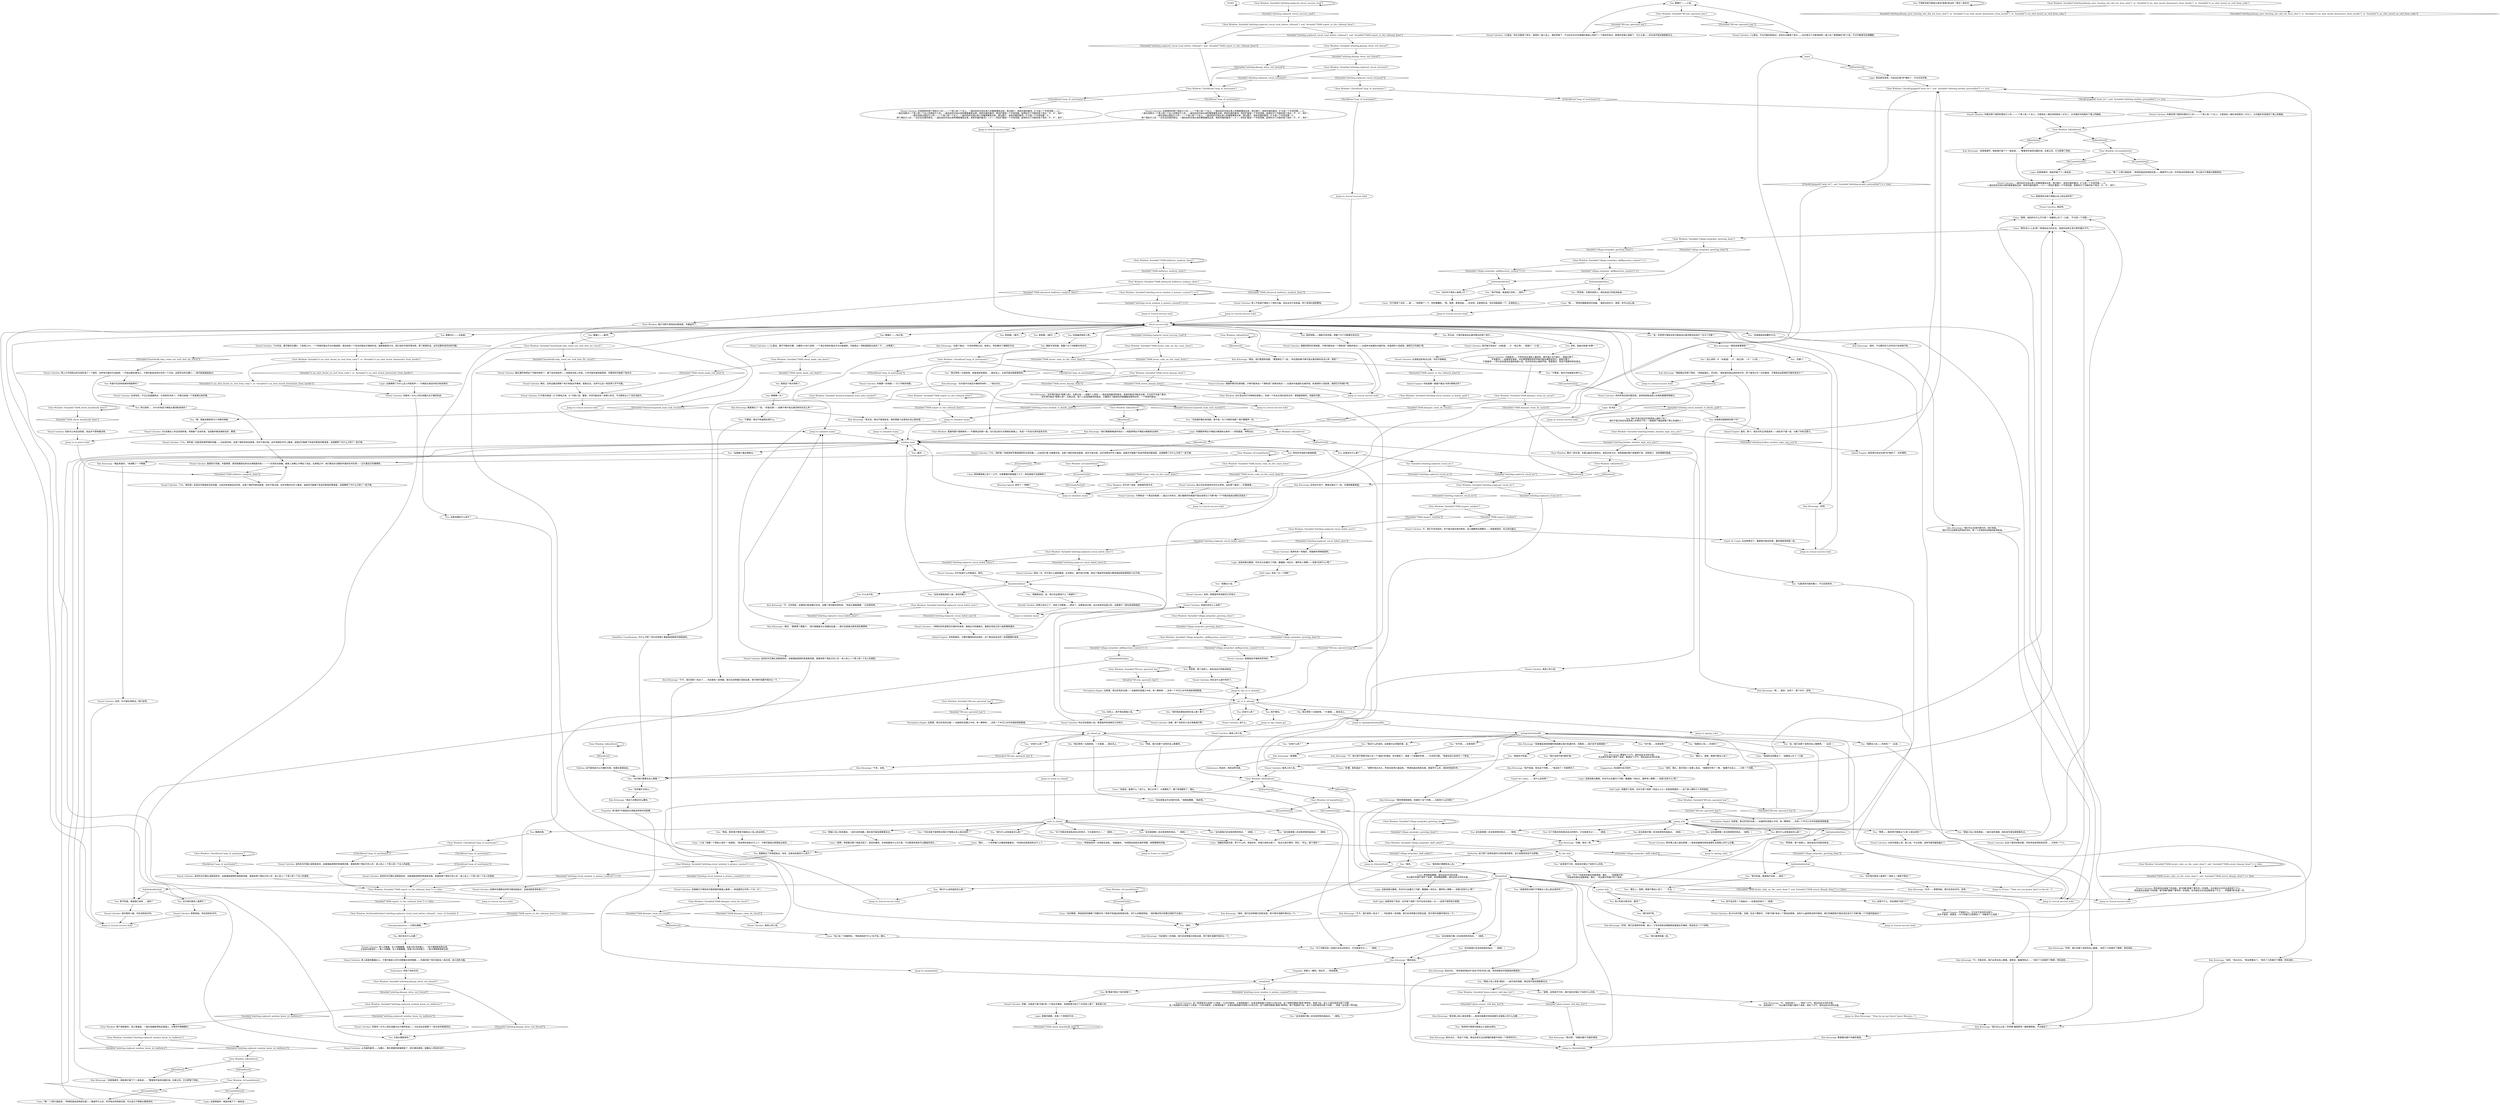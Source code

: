 # WHIRLING F3 / CLEAR WINDOW VISCAL DIFFICULT
# This window has been recently replaced. High perception to notice. This dialogue gets a viscal and becomes trivial once someone admits Assassination
# ==================================================
digraph G {
	  0 [label="START"];
	  1 [label="input"];
	  2 [label="Clear Window: IsCunoInParty()"];
	  3 [label="IsCunoInParty()", shape=diamond];
	  4 [label="!(IsCunoInParty())", shape=diamond];
	  5 [label="Cuno: “卧槽，我知道这个……”他赞许地点点头，声音也变得兴奋起来。“坤诺知道这狗屁玩意。弹道学什么的，他妈的狗屁科学。”"];
	  6 [label="Kim Kitsuragi: “的确。我也一样。”"];
	  7 [label="Visual Calculus: 海湾吹来一阵强风，把窗格吹得咯咯直响。"];
	  8 [label="Visual Calculus: 一种隐约的失望感充斥着你的身体。玻璃正闪烁着微光，像是在用自己的小秘密嘲笑着你。"];
	  9 [label="Kim Kitsuragi: “不。正好相反，如果我们能读懂它的话，这整个房间都会很有用。”他低头看着楼梯。“以后再说吧。”"];
	  10 [label="Clear Window: 窗户沉默不语地站在框架里。外面起风了。"];
	  11 [label="Visual Calculus: 72%。用的是一支能发射军事级弹药的古老武器——比如说贝莱-马格雷步枪。这是个很好的射击距离，但并不是太短。凶手背靠在栏杆上瞄准，或者还可能跪下来追求更高的精准度。这就解释了为什么只用了一发子弹。"];
	  12 [label="Kim Kitsuragi: 警督靠近了一些。“你是在想——如果子弹不是从屋顶来的会怎么样？”"];
	  13 [label="Visual Calculus: B’代表木板道；B''代表地之角，B'''代表小岛，警探。中间可能会有一些更小的点，不过那些太小了没办法放大。"];
	  14 [label="Jump to: [viscal success hub]"];
	  15 [label="You: “都*还好*吧。”"];
	  16 [label="Visual Calculus: 目前为止你还没找到。但这并不意味着没有。"];
	  17 [label="You: 我*算是*把这个地方排除了。"];
	  18 [label="You: “也许我们需要去岛上看看？”"];
	  19 [label="Jump to: [goingtotheislandffs]"];
	  20 [label="Visual Calculus: 是做狙击手掩体的好材料。"];
	  21 [label="bobthebuilderhub"];
	  22 [label="You: “我觉得子弹很可能是从小岛射出来的。”"];
	  23 [label="Visual Calculus: 她之后还有很多时间可以思考。站在那个屋顶——盯着玻璃……"];
	  24 [label="Clear Window: 像冰一样光滑。外面沾着泥点和雨点。甚至还有污点。但是里面的窗户表面很干净。没有缺口，没有细微的裂痕。"];
	  25 [label="Logic: 我这是在挖苦。已经证实是*你*做的了。不过也无所谓。"];
	  26 [label="Jump to: [window main]"];
	  27 [label="Kim Kitsuragi: “这是个缺点，”片刻的停顿之后，他承认，然后看向了楼梯的方向。"];
	  28 [label="You: 看看B'''——小岛。"];
	  29 [label="Visual Calculus: 这一枪简直可以说是个小奇迹：5%的可能性。从海湾到窗户，在圣吉莱纳路10号和33A号之间，这个视野范围是*极其*狭窄的。角度刁钻，进入小岛的途径也是个问题……\n这一枪简直可以说是个小奇迹：5%的可能性。从海湾到窗户，在圣吉莱纳路8B号和33A号之间，这个视野范围是*极其*狭窄的。那个角度很刁钻，进入小岛的途径也是个问题……但是！这也是一种可能。"];
	  30 [label="Visual Calculus: 子弹来自一个更远的距离——超过A'的地方。我们推断的时候是不是应该把马丁内斯*每一个*可能的起始点都包含进去？"];
	  31 [label="Kim Kitsuragi: “但是看起来她掌握的技能要比我们知道的多。问题是——我们该不该相信她？”"];
	  32 [label="You: “事实上，是啊。那就不要去小岛了。”（不去。）"];
	  33 [label="Kim Kitsuragi: “是的，不过要花好几天时间才会给我们呢。”"];
	  34 [label="Kim Kitsuragi: “我觉得很难相信。但是到了这个时候……又能有什么区别呢？”"];
	  35 [label="You: “我记得有一台高射炮。或者高射炮遗迹……就在岛上。从投币望远镜里看到的。”"];
	  36 [label="You: “是的。”"];
	  37 [label="bobthebuilderfixes"];
	  38 [label="You: 她是想告诉我子弹是从岛上射出来的吗？"];
	  39 [label="Jump to: [viscal success hub]"];
	  40 [label="Visual Calculus: 你看见两个相同的霓虹灯人形——一个男人和一个女人。只是现在一根红线将房间一分为二，从外面的天线指向了墙上的碗柜。"];
	  41 [label="Horrific Necktie: 别再让他分心了，他有工作要做——再说了，如果我没记错，自从他来到这里之后，这面窗户一直在给他惹麻烦。"];
	  42 [label="Kim Kitsuragi: “老实说，我也不是很肯定。我的想象力总是有办法让我失望。”"];
	  43 [label="You: “是的。”"];
	  44 [label="Jump to: [viscal success hub]"];
	  45 [label="You: 再精确一点？"];
	  46 [label="Visual Calculus: 确实。没有证据证明那个地方有狙击手掩体。距离太远，水蒸气让这一枪变得几乎不可能。"];
	  47 [label="Clear Window: Variable[\"whirling.viscal_window_b_primes_counted\"] >=3"];
	  48 [label="Variable[\"whirling.viscal_window_b_primes_counted\"] >=3", shape=diamond];
	  49 [label="!(Variable[\"whirling.viscal_window_b_primes_counted\"] >=3)", shape=diamond];
	  50 [label="You: “你好像不太热心。”"];
	  51 [label="Kim Kitsuragi: 警督叹了口气，望向远处冰冷的水面……\n风从敞开的窗户里吹了进来。警督叹了口气，望向远处冰冷的水面……"];
	  52 [label="You: “这就是她说抱歉的方式。”"];
	  53 [label="You: 我推断出了所有起始点。现在，这条线会指向什么地方？"];
	  54 [label="Jump to: [cuno_to_island]"];
	  55 [label="You: “事实上，是啊。那就不要去小岛了。”"];
	  56 [label="Cuno: “怕小岛？”他嗤笑到。“坤诺他妈的*什么*也不怕，猪头。”"];
	  57 [label="Clear Window: IsCunoInParty()"];
	  58 [label="IsCunoInParty()", shape=diamond];
	  59 [label="!(IsCunoInParty())", shape=diamond];
	  60 [label="Visual Calculus: 海湾上的小岛。"];
	  61 [label="Clear Window: CheckItem(\"map_of_martinaise\")"];
	  62 [label="CheckItem(\"map_of_martinaise\")", shape=diamond];
	  63 [label="!(CheckItem(\"map_of_martinaise\"))", shape=diamond];
	  64 [label="Visual Calculus: 金色的光芒融化进那蓝色的、如玻璃般透明的思维黑洞里。里面有两个霓虹灯的人形：单人床上一个男人和一个女人的身影。"];
	  65 [label="You: 这是干什么，现在感到*内疚*了？"];
	  66 [label="You: 子弹有没有可能是从房间*里面*射出的？更近一些的点……"];
	  67 [label="Visual Calculus: 点X会跟女人的证言相矛盾，导致整个主张失效。这些数字都会被抹去的，警探。"];
	  68 [label="Clear Window: IsKimHere()"];
	  69 [label="IsKimHere()", shape=diamond];
	  70 [label="!(IsKimHere())", shape=diamond];
	  71 [label="You: “我只是想彻底一些。”"];
	  72 [label="Kim Kitsuragi: “这件事可能会*很费心思*。在那之前——就我个人而言——我会选择屋顶的版本。简单的假设可能会出错，不过好歹也是个基点。”\n“这件事可能会*很费心思*。在那之前，我个人会选择屋顶的版本。它跟穿过飞旋旅社的隐藏路线是吻合的。一个简单的假设。”"];
	  73 [label="Clear Window: 窗户是崭新的，至少里面是。一条红线被胶带贴在玻璃上，在寒风中微微颤抖。"];
	  74 [label="Visual Calculus: 将房间一分为二的红线展示出子弹的轨迹。"];
	  75 [label="Clear Window: Variable[\"TASK.check_boardwalk_done\"]"];
	  76 [label="Variable[\"TASK.check_boardwalk_done\"]", shape=diamond];
	  77 [label="!(Variable[\"TASK.check_boardwalk_done\"])", shape=diamond];
	  78 [label="Jump to: [viscal success hub]"];
	  79 [label="Kim Kitsuragi: “那天晚上她人就在那里——她肯定能确切地知道弹孔在玻璃上的什么位置……”"];
	  80 [label="Kim Kitsuragi: 警督看向窗户外面的海湾。"];
	  81 [label="Clear Window: Variable[\"village.netpicker_greeting_done\"]"];
	  82 [label="Variable[\"village.netpicker_greeting_done\"]", shape=diamond];
	  83 [label="!(Variable[\"village.netpicker_greeting_done\"])", shape=diamond];
	  84 [label="Kim Kitsuragi: “啊……是的，当然了。那个村子。走吧。”"];
	  85 [label="Clear Window: IsCunoInParty()"];
	  86 [label="IsCunoInParty()", shape=diamond];
	  87 [label="!(IsCunoInParty())", shape=diamond];
	  88 [label="Kim Kitsuragi: “不不。我们抓到一些点了……书店里有一张地图。我们应该带着它回到这里，把子弹半径跟环境对比一下。”"];
	  89 [label="Clear Window: Variable[\"XP.coin_operated_bay\"]"];
	  90 [label="Variable[\"XP.coin_operated_bay\"]", shape=diamond];
	  91 [label="!(Variable[\"XP.coin_operated_bay\"])", shape=diamond];
	  92 [label="Cuno: “你是说，能做什么？没什么。港口关闭了，大家都死了。整个现场都死了，猪头。”"];
	  93 [label="Cuno: “是啊，他妈的为什么不行呢？”他朝地上吐了一口痰。“不过有一个问题——”"];
	  94 [label="Jump to: [going_solo]"];
	  95 [label="You: “我要去小岛。”"];
	  96 [label="Clear Window: Variable[\"XP.coin_operated_bay\"]"];
	  97 [label="Variable[\"XP.coin_operated_bay\"]", shape=diamond];
	  98 [label="!(Variable[\"XP.coin_operated_bay\"])", shape=diamond];
	  99 [label="Clear Window: IsKimHere()"];
	  100 [label="IsKimHere()", shape=diamond];
	  101 [label="!(IsKimHere())", shape=diamond];
	  102 [label="Visual Calculus: 海湾上的小岛。"];
	  103 [label="Volition: 这不是他会引以为傲的东西，但事实就是如此。"];
	  104 [label="kimisherefailure"];
	  105 [label="Clear Window: IsKimHere()"];
	  106 [label="IsKimHere()", shape=diamond];
	  107 [label="!(IsKimHere())", shape=diamond];
	  108 [label="Clear Window: Variable[\"whirling.replaced_viscal_success_read\"]"];
	  109 [label="Variable[\"whirling.replaced_viscal_success_read\"]", shape=diamond];
	  110 [label="!(Variable[\"whirling.replaced_viscal_success_read\"])", shape=diamond];
	  111 [label="You: 推断半径范围，把整个马丁内斯都包含在内。"];
	  112 [label="Visual Calculus: 男人不知道子弹射入了他的大脑。他永远也不会知道。死亡来得比感悟要快。"];
	  113 [label="Visual Calculus: 72%。用的是一支能发射被甲弹的武器——比如说步枪。这是个很好的射击距离，但并不是太短。凶手背靠在栏杆上瞄准，或者还可能跪下来追求更高的精准度。这就解释了为什么只用了一发子弹。"];
	  114 [label="Clear Window: Variable[\"TASK.ballistics_analysis_done\"]"];
	  115 [label="Variable[\"TASK.ballistics_analysis_done\"]", shape=diamond];
	  116 [label="!(Variable[\"TASK.ballistics_analysis_done\"])", shape=diamond];
	  117 [label="a prime hub"];
	  118 [label="You: “这也是我们唯一还没有排除的起始点。”（继续。）"];
	  119 [label="Clear Window: Variable[\"TASK.locate_ruby_on_the_coast_done\"]  and  Variable[\"TASK.arrest_klaasje_done\"] == false"];
	  120 [label="Variable[\"TASK.locate_ruby_on_the_coast_done\"]  and  Variable[\"TASK.arrest_klaasje_done\"] == false", shape=diamond];
	  121 [label="!(Variable[\"TASK.locate_ruby_on_the_coast_done\"]  and  Variable[\"TASK.arrest_klaasje_done\"] == false)", shape=diamond];
	  122 [label="You: “马丁内斯还有一些我们没去过的地方，它也是其中之一。”（继续。）"];
	  123 [label="Jump to: [go_island_go]"];
	  124 [label="Visual Calculus: 现在没什么能吓到你了。"];
	  125 [label="Visual Calculus: 当然。村子就在海岸边。我们走吧。"];
	  126 [label="Clear Window: Variable[\"TASK.report_to_the_tribunal_done\"]"];
	  127 [label="Variable[\"TASK.report_to_the_tribunal_done\"]", shape=diamond];
	  128 [label="!(Variable[\"TASK.report_to_the_tribunal_done\"])", shape=diamond];
	  129 [label="Esprit de Corps: 在这种情况下，警督很可能会同意，最好搜查地彻底一些。"];
	  130 [label="You: 看看四周。"];
	  131 [label="You: “坤诺。我觉得子弹有可能是从小岛上射出来的。”"];
	  132 [label="Inland Empire: 你知道哪一扇窗户最近*没有*替换过吗？"];
	  133 [label="You: 我们不是已经证实是其他人做的了吗？\n我们不是已经证实是其他人的责任了吗——就是那个强迫我喝了那么多酒的人？"];
	  134 [label="Clear Window: Variable[\"whirling.replaced_viscal_failed_once\"]"];
	  135 [label="Variable[\"whirling.replaced_viscal_failed_once\"]", shape=diamond];
	  136 [label="!(Variable[\"whirling.replaced_viscal_failed_once\"])", shape=diamond];
	  137 [label="You: “这些全都是胡说八道。该死的窗户。”"];
	  138 [label="Kim Kitsuragi: “我能看出你想了很多，”他扬起眉头，评论到。“那些是你挑出来的地方吗，除了屋顶之外？在你看来，子弹来自远距离的可能性有多少？”"];
	  139 [label="Clear Window: Variable[\"plaza.viewer_told_kim_fort\"]"];
	  140 [label="Variable[\"plaza.viewer_told_kim_fort\"]", shape=diamond];
	  141 [label="!(Variable[\"plaza.viewer_told_kim_fort\"])", shape=diamond];
	  142 [label="Kim Kitsuragi: “这是弹道学。她给我们留下了一条轨迹……”警督用手指测试着红线。拉紧之后，它立即弹了回来。"];
	  143 [label="Kim Kitsuragi: “我不知道。现在这个时候……”他话说了一半就停住了。"];
	  144 [label="Kim Kitsuragi: “不。我只是不想再次陷入另一个*尴尬*的境地。你也看到了，我是一个骄傲的生物……”片刻的沉默。“我害怕自己会成为一个笑话。”"];
	  145 [label="Clear Window: Variable[\"whirling.viscal_window_ie_blackc_guilt\"]"];
	  146 [label="Variable[\"whirling.viscal_window_ie_blackc_guilt\"]", shape=diamond];
	  147 [label="!(Variable[\"whirling.viscal_window_ie_blackc_guilt\"])", shape=diamond];
	  148 [label="You: “卡拉洁是不是想告诉我们子弹是从岛上射出来的？”"];
	  149 [label="You: 她为什么会知道该怎么做？"];
	  150 [label="You: 这也是我唯一还没有排除的地点。（继续。）"];
	  151 [label="Jump to: [viscal success hub]"];
	  152 [label="You: 所以说，子弹可能来自比屋顶更远的某个地方……"];
	  153 [label="Visual Calculus: 很可能它来自B’（木板道），B''（地之角），或者B'''（小岛）。"];
	  154 [label="Visual Calculus: 在调查这些地点之前，你也不能确定。"];
	  155 [label="Clear Window: Variable[\"TASK.klaasjes_room_do_viscal\"]"];
	  156 [label="Variable[\"TASK.klaasjes_room_do_viscal\"]", shape=diamond];
	  157 [label="!(Variable[\"TASK.klaasjes_room_do_viscal\"])", shape=diamond];
	  158 [label="Visual Calculus: 海湾上的小岛。"];
	  159 [label="Logic: 在书店！"];
	  160 [label="Clear Window: CheckEquipped(\"neck_tie\")  and  Variable[\"whirling.necktie_personified\"] == true"];
	  161 [label="CheckEquipped(\"neck_tie\")  and  Variable[\"whirling.necktie_personified\"] == true", shape=diamond];
	  162 [label="!(CheckEquipped(\"neck_tie\")  and  Variable[\"whirling.necktie_personified\"] == true)", shape=diamond];
	  163 [label="Clear Window: Variable[\"whirling.replaced_viscal_failed_once\"]"];
	  164 [label="Variable[\"whirling.replaced_viscal_failed_once\"]", shape=diamond];
	  165 [label="!(Variable[\"whirling.replaced_viscal_failed_once\"])", shape=diamond];
	  166 [label="viscal success hub"];
	  167 [label="You: 眨眨眼。[离开。]"];
	  168 [label="Jump to: [viscal success hub]"];
	  169 [label="Visual Calculus: 这就暗示子弹来自可能角度的极端上象限——来自屋顶之外的一个点：B'''。"];
	  170 [label="Jump to: [theislethub]"];
	  171 [label="Suggestion: 他试图为自己辩护。"];
	  172 [label="goingtotheislandffs"];
	  173 [label="You: “你不是……在害怕吧？”"];
	  174 [label="You: 实际上，我不想去那座小岛。"];
	  175 [label="Half Light: 危险？又一个陷阱？"];
	  176 [label="Visual Calculus: 男人半跪着，女人仰面躺着。这是3月4号的晚上，一枚子弹刚刚发射出来。\n正如目击者说的——男人半跪着，女人仰面躺着。这是3月4号的晚上，一枚子弹刚刚发射出来。"];
	  177 [label="Visual Calculus: 金色的光芒融化进那蓝色的、如玻璃般透明的思维黑洞里。里面有两个霓虹灯的人形：单人床上一个男人和一个女人的身影。"];
	  178 [label="Clear Window: Variable[\"whirling.klaasje_drew_red_thread\"]"];
	  179 [label="Variable[\"whirling.klaasje_drew_red_thread\"]", shape=diamond];
	  180 [label="!(Variable[\"whirling.klaasje_drew_red_thread\"])", shape=diamond];
	  181 [label="You: “我真的不知道。”"];
	  182 [label="Authority: 他习惯了这种知道可以信任谁的感觉。这让他感觉有些不太舒服。"];
	  183 [label="You: 这也是我唯一还没有排除的地点……（继续。）"];
	  184 [label="You: 检查幽灵般的人影。"];
	  185 [label="Kim Kitsuragi: “书店里有一份地图。我们应该带着它回到这里，把子弹半径跟环境对比一下。”"];
	  186 [label="You: 看看B''——地之角。"];
	  187 [label="Jump to: [viscal success hub]"];
	  188 [label="You: 有A'的反对意见吗，屋顶？"];
	  189 [label="Jump to: [viscal success hub]"];
	  190 [label="You: 我把这个地方排除了。"];
	  191 [label="Jump to: [viscal success hub]"];
	  192 [label="You: “还有什么呢？”"];
	  193 [label="You: “你不是……在害怕吧？”"];
	  194 [label="Kim Kitsuragi: “我理解。”"];
	  195 [label="Kim Kitsuragi: “也许是作为狙击手掩体的材料……”他点点头。"];
	  196 [label="Cuno: “哦……”男孩的眼睛来回扫视着。“海岸边的村子。是啊，你可以这么做。”"];
	  197 [label="do_the_hub"];
	  198 [label="Clear Window: Variable[\"village.netpicker_skiffquestion_counter\"] >1"];
	  199 [label="Variable[\"village.netpicker_skiffquestion_counter\"] >1", shape=diamond];
	  200 [label="!(Variable[\"village.netpicker_skiffquestion_counter\"] >1)", shape=diamond];
	  201 [label="Logic: 这条线索太脆弱。你也可以走遍马丁内斯，翻遍每一块石头，跟所有人聊聊——但是*还有什么*呢？"];
	  202 [label="You: 我记得有一台高射炮。一片废墟……就在岛上。"];
	  203 [label="Clear Window: Variable[\"whirling.replaced_viscal_read_before_tribunal\"]  and  Variable[\"TASK.report_to_the_tribunal_done\"]"];
	  204 [label="Variable[\"whirling.replaced_viscal_read_before_tribunal\"]  and  Variable[\"TASK.report_to_the_tribunal_done\"]", shape=diamond];
	  205 [label="!(Variable[\"whirling.replaced_viscal_read_before_tribunal\"]  and  Variable[\"TASK.report_to_the_tribunal_done\"])", shape=diamond];
	  206 [label="Kim Kitsuragi: “我们需要做弹道学测试——彻底弄明白子弹是从哪里射出来的。”"];
	  207 [label="Visual Calculus: 不是屋顶——不然你会在海岸上看到的，既不是B’也不是B''，那就只剩下……\n不是屋顶——如果来自海岸，你在那里瞎转悠的时候可能会偶然发现它。那就只剩下……\n不是屋顶——所以肯定是来自海岸或者小岛。也许你应该从海岸开始。那里更近，而且不需要你拼命游泳。"];
	  208 [label="Visual Calculus: 根据你那份区域地图，子弹可能来自一个拥有宽广视角的地点——从废弃木板道的北端开始，到海湾的小岛结束。就把它们叫做B’吧。"];
	  209 [label="Visual Calculus: 从技术层面上讲，是小岛。不过没错。这种可能性越来越大了。"];
	  210 [label="You: “这也是我们还没有排除的地点。”（继续。）"];
	  211 [label="Jump to: [window main]"];
	  212 [label="You: 什么也不说。"];
	  213 [label="You: 他们处在什么位置？"];
	  214 [label="Visual Calculus: 根据你那份区域地图，子弹可能来自一个拥有宽广视角的地点——从废弃木板道的北端开始，到海湾的小岛结束。就把它们叫做B’吧。"];
	  215 [label="You: 我有地图——推断半径范围，把整个马丁内斯都包含在内。"];
	  216 [label="Clear Window: Variable[\"tc.no_shot_heard_on_roof_from_ruby\"]  or  Variable[\"tc.no_shot_heard_downstairs_from_hardie\"]"];
	  217 [label="Variable[\"tc.no_shot_heard_on_roof_from_ruby\"]  or  Variable[\"tc.no_shot_heard_downstairs_from_hardie\"]", shape=diamond];
	  218 [label="!(Variable[\"tc.no_shot_heard_on_roof_from_ruby\"]  or  Variable[\"tc.no_shot_heard_downstairs_from_hardie\"])", shape=diamond];
	  219 [label="Jump to: [viscal success hub]"];
	  220 [label="Clear Window: Variable[\"XP.coin_operated_bay\"]"];
	  221 [label="Variable[\"XP.coin_operated_bay\"]", shape=diamond];
	  222 [label="!(Variable[\"XP.coin_operated_bay\"])", shape=diamond];
	  223 [label="Kim Kitsuragi: “好吧。”"];
	  224 [label="Visual Calculus: 然后是目击者留下的线索。她*的确*掌握了事件的一手视角。也许她在记忆的边缘发现了什么……\n然后是目击者留下的线索。她*的确*掌握了事件的一手视角。也许她在记忆的边缘发现了什么……你需要*再*检查一次。"];
	  225 [label="You: “是啊，这样是不行的。我们肯定还错过了别的什么东西。”"];
	  226 [label="Clear Window: Variable[\"village.netpicker_skiff_asked\"]"];
	  227 [label="Variable[\"village.netpicker_skiff_asked\"]", shape=diamond];
	  228 [label="!(Variable[\"village.netpicker_skiff_asked\"])", shape=diamond];
	  229 [label="You: “我不知道。难道我们没有……船吗？”"];
	  230 [label="Perception (Sight): 在那里，穿过灰色的水面——在破碎的混凝土中间，有一颗桦树……还有一个半沉入水中的高射炮塔废墟。"];
	  231 [label="Clear Window: Variable[\"XP.coin_operated_bay\"]"];
	  232 [label="Variable[\"XP.coin_operated_bay\"]", shape=diamond];
	  233 [label="!(Variable[\"XP.coin_operated_bay\"])", shape=diamond];
	  234 [label="You: “我没什么好说的。这是我们必须做的事，金。”"];
	  235 [label="Kim Kitsuragi: “很好。我们应该带着它回到这里，把子弹半径跟环境对比一下。”"];
	  236 [label="Cuno: “猪头……”小孩带着几分敬佩地看着你。“你他妈还真是说到点子上了。”"];
	  237 [label="Cuno: “是啊，坤诺看见那个狗屁东西了。疯狂的要命。在坤诺看来什么也不是，不过那里有很多可以藏身的地方。”"];
	  238 [label="Cuno: “那你怎么*上岛*呢？坤诺有自己的办法，但是你这种又老又胖的猪头不行。”"];
	  239 [label="Cuno: “该死，猪头。我们现在一定要上岛去。”他朝空中挥了一拳。“崔娜不去岛上……只有一个问题。”"];
	  240 [label="Visual Calculus: 在这个废弃的房间里，你的声音显得有些空洞……只有你一个人。"];
	  241 [label="Jump to: [viscal success hub]"];
	  242 [label="Visual Calculus: 一道向后的光线从男人的嘴里爆发出来：穿过窗户，来到外面的屋顶，扩大成一个半径范围——A'。\n一道向后的光线从他的嘴里爆发出来，来到外面的屋顶——A'——然后扩散成一个半径范围，延伸向马丁内斯的各个地点：B'，B''，和B'''。"];
	  243 [label="Logic: 你需要弄明白子弹是从哪里射出来的——彻彻底底，明明白白。"];
	  244 [label="Kim Kitsuragi: 在你的引领下，警督也靠近了一些，仔细观察着表面。"];
	  245 [label="Clear Window: Variable[\"whirling.replaced_viscal_wc\"]"];
	  246 [label="Variable[\"whirling.replaced_viscal_wc\"]", shape=diamond];
	  247 [label="!(Variable[\"whirling.replaced_viscal_wc\"])", shape=diamond];
	  248 [label="Inland Empire: 不管是什么，它正在干扰你的注意力。\n也许不是的。我是说，24小时窗口已经停业了。你能有什么选择？"];
	  249 [label="You: 所以我有……80%的肯定子弹是从屋顶射进来的？"];
	  250 [label="Clear Window: Variable[\"TASK.advanced_ballistics_analysis_done\"]"];
	  251 [label="Variable[\"TASK.advanced_ballistics_analysis_done\"]", shape=diamond];
	  252 [label="!(Variable[\"TASK.advanced_ballistics_analysis_done\"])", shape=diamond];
	  253 [label="Visual Calculus: 1公里远。码头对面某个地方，海湾的一座小岛上。堡垒荒废了，不过凶手也许在周围的海滩上找到了一个稳定的地点，那里的混凝土碎裂了，沉入大海——你从投币望远镜里看见过……"];
	  254 [label="Visual Calculus: 的确，木板道下面*可能*有一个狙击手掩体，但是那里已经几个月没有人烟了，甚至是几年。"];
	  255 [label="Logic: 那里的碉堡，还是一个奇怪的巧合……"];
	  256 [label="You: “这也是我们还没有排除的地点。”（继续。）"];
	  257 [label="Kim Kitsuragi: “确实如此。”"];
	  258 [label="Jump to: [arandohub]"];
	  259 [label="You: “金，我们去那个该死的岛上看看吧。”（出发！）"];
	  260 [label="Kim Kitsuragi: “好吧，我们去那个该死的岛上看看。”他花了几秒振作了精神，然后说到……"];
	  261 [label="Kim Kitsuragi: “不。没有别的了……”他叹了口气，望向远处冰冷的水面。\n“不。没有别的了……”风从敞开的窗户里吹了进来。他叹了口气，望向远处冰冷的水面。"];
	  262 [label="bobthebuilderhub"];
	  263 [label="You: “我不知道。难道我们没有……船吗？”"];
	  264 [label="You: “还有什么呢？”"];
	  265 [label="Logic: 这条线索太脆弱。你也可以走遍马丁内斯，翻遍每一块石头，跟所有人聊聊——但是*还有什么*呢？"];
	  266 [label="Visual Calculus: 那天晚上她人就在那里——她肯定能确切地知道弹孔在玻璃上的什么位置。"];
	  267 [label="go_to_it_already"];
	  268 [label="Visual Calculus: 但是你该怎么上岛呢？"];
	  269 [label="Visual Calculus: 你必须去那座小岛。那里是所有线索交汇的地方……"];
	  270 [label="Clear Window: 台灯发出的灯光倒映在玻璃上，形成一个失去光泽的金色光环。玻璃是崭新的，彻底的沉默。"];
	  271 [label="Visual Calculus: 还是相同的两个霓虹灯人形——一个男人和一个女人。一道向后的光线从男人的嘴里爆发出来，穿过窗户，来到外面的屋顶，扩大成一个半径范围——A'。\n一条红线穿过一个男人和一个女人的霓虹灯人形。一道向后的光线从他的嘴里爆发出来，来到外面的屋顶，然后扩散成一个半径范围，延伸向马丁内斯的各个地点：B'，B''，和B'''。\n一条红线穿过霓虹灯人形——一个男人和一个女人。一道向后的光线从男人的嘴里爆发出来：穿过窗户，来到外面的屋顶，扩大成一个半径范围：A'。\n两个霓虹灯人形：一对正在欢爱的男女。一道向后的光线从他的嘴里爆发出来，来到外面的屋顶——A'——然后扩散成一个半径范围，延伸向马丁内斯的各个地点：B'，B''，和B'''。"];
	  272 [label="Esprit de Corps: ……有什么区别呢？”"];
	  273 [label="Clear Window: IsCunoInParty()"];
	  274 [label="IsCunoInParty()", shape=diamond];
	  275 [label="!(IsCunoInParty())", shape=diamond];
	  276 [label="Clear Window: Variable[\"whirling.replaced_viscal_returned\"]"];
	  277 [label="Variable[\"whirling.replaced_viscal_returned\"]", shape=diamond];
	  278 [label="!(Variable[\"whirling.replaced_viscal_returned\"])", shape=diamond];
	  279 [label="Visual Calculus: 金色的光芒融化进那蓝色的、如玻璃般透明的思维黑洞里。里面有两个霓虹灯的人形：单人床上一个男人和一个女人的身影。"];
	  280 [label="Visual Calculus: 还是相同的两个霓虹灯人形——一个男人和一个女人。一道向后的光线从男人的嘴里爆发出来，穿过窗户，来到外面的屋顶，扩大成一个半径范围——A'。\n一条红线穿过一个男人和一个女人的霓虹灯人形。一道向后的光线从他的嘴里爆发出来，来到外面的屋顶，然后扩散成一个半径范围，延伸向马丁内斯的各个地点：B'，B''，和B'''。\n一条红线穿过霓虹灯人形——一个男人和一个女人。一道向后的光线从男人的嘴里爆发出来，穿过窗户，来到外面的屋顶，扩大成一个半径范围：A'。\n两个霓虹灯人形：一对正在欢爱的男女。一道向后的光线从他的嘴里爆发出来，来到外面的屋顶——A'——然后扩散成一个半径范围，延伸向马丁内斯的各个地点：B'，B''，和B'''。"];
	  281 [label="Inland Empire: 你有种感觉，只要你懂得如何去倾听，这个房间会告诉你一些很重要的信息……"];
	  282 [label="Visual Calculus: 男人口中投射出的光线形成了一个扇形，向所有可能的方向延伸，一开始全都在屋顶上。子弹可能来自其中任何一个方向。这是符合的位置A’——很可能就是起始点。"];
	  283 [label="Visual Calculus: 有28%的可能，没错。在这个模型中，子弹*可能*来自一个更远的距离。没有什么能排除这种可能性。我们的推断是不是应该包含马丁内斯*每一个*可能的起始点？"];
	  284 [label="Visual Calculus: 里面的灯亮着。外面很黑。感觉就像是在射击水族箱里的鱼——一个点亮的水族箱。被害人张嘴让子弹钻了进去。在黑暗之中，他们都没办法看到外面的任何东西——正忙着自己的事情呢。"];
	  285 [label="Clear Window: CheckItem(\"map_of_martinaise\")"];
	  286 [label="CheckItem(\"map_of_martinaise\")", shape=diamond];
	  287 [label="!(CheckItem(\"map_of_martinaise\"))", shape=diamond];
	  288 [label="Visual Calculus: 露比激烈地把这个可能性排除了。楼下会听到枪声——但是却没有人听到。A'的可能性被彻底排除。你要找的可能是个狙击手。"];
	  289 [label="Empathy: 有那么一瞬间，他似乎……有些疲倦。"];
	  290 [label="arandohub"];
	  291 [label="Cuno: “坤诺他妈的一点线索也没有。”他看着你。“你得把这狗屁玩意弄清楚。按照警察的风格。”"];
	  292 [label="Cuno: “完全是狙击手会用的东西。”他眯起眼睛。“高射炮。”"];
	  293 [label="You: “坤诺，我们去那个该死的岛上看看吧。”"];
	  294 [label="Cuno: “我他妈当然要去了。”他朝地上吐了一口痰。"];
	  295 [label="Clear Window: IsCunoInParty()"];
	  296 [label="IsCunoInParty()", shape=diamond];
	  297 [label="!(IsCunoInParty())", shape=diamond];
	  298 [label="You: 莉莉恩，那个拾网人。她在给自己的船涂柏油……"];
	  299 [label="You: 我不知道。难道我们没有……船吗？"];
	  300 [label="Jump to: [go_to_it_already]"];
	  301 [label="Visual Calculus: 你看见两个相同的霓虹灯人形——一个男人和一个女人。只是现在一根红线将房间一分为二，从外面的天线指向了墙上的碗柜。"];
	  302 [label="Logic: 这是弹道学。她给你留下了一条轨迹……"];
	  303 [label="Clear Window: Variable[\"TASK.klaasjes_room_do_viscal\"]"];
	  304 [label="Variable[\"TASK.klaasjes_room_do_viscal\"]", shape=diamond];
	  305 [label="!(Variable[\"TASK.klaasjes_room_do_viscal\"])", shape=diamond];
	  306 [label="You: 该死，起始点到底*在哪*！？"];
	  307 [label="Kim Kitsuragi: 他点点头。“有这个可能。商业区和它北边倒塌的房屋中间有一个狭窄的开口……”"];
	  308 [label="Empathy: 他*真的*不相信这次调查会带来任何结果。"];
	  309 [label="Reaction Speed: 他写下：*坤神*。"];
	  310 [label="Clear Window: 里面的窗户是崭新的——不像旁边的那一扇。台灯发出的灯光倒映在玻璃上，形成一个失去光泽的金色光环。"];
	  311 [label="You: 用你的手指抚过玻璃表面。"];
	  312 [label="You: 在我房间里砸碎的那个吗？"];
	  313 [label="You: “再跟我说说，金，我们在这里找什么？弹道吗？”"];
	  314 [label="Kim Kitsuragi: “是的。”警督摸了摸窗户。“我们就像是无头苍蝇在乱撞——我们还是做点更有用的事情吧。”"];
	  315 [label="Visual Calculus: 从外面的屋顶——位置A'。弹孔周围的玻璃碎裂了。碎片朝向里侧，就像女人背后的光环……"];
	  316 [label="Jump to: [a prime hub]"];
	  317 [label="Visual Calculus: 应该有的。不过之后就被雨水，烂泥和风冲走了。毕竟已经是一个多星期以前的事。"];
	  318 [label="You: “没事了。”"];
	  319 [label="Clear Window: Variable[\"TASK.check_lands_end_done\"]"];
	  320 [label="Variable[\"TASK.check_lands_end_done\"]", shape=diamond];
	  321 [label="!(Variable[\"TASK.check_lands_end_done\"])", shape=diamond];
	  322 [label="Visual Calculus: 将房间一分为二的红线展示出子弹的轨迹——卡拉洁在这里做了一些业余的弹道测试。"];
	  323 [label="Jump to: [Kim Kitsuragi: \"\"How do we get there? Joyce Messier...\"]"];
	  324 [label="Kim Kitsuragi: “不多，没有。”"];
	  325 [label="Clear Window: Variable[\"whirling.replaced_window_know_its_ballistics\"]"];
	  326 [label="Variable[\"whirling.replaced_window_know_its_ballistics\"]", shape=diamond];
	  327 [label="!(Variable[\"whirling.replaced_window_know_its_ballistics\"])", shape=diamond];
	  328 [label="You: “莉莉恩，村里的拾网人。她在给自己的船涂柏油……”"];
	  329 [label="Cuno: 男孩眯起眼睛，望向远处冰冷的水面……\n风从敞开的窗户里吹了进来。男孩眯起眼睛，望向远处冰冷的水面……"];
	  330 [label="Clear Window: Variable[\"village.netpicker_greeting_done\"]"];
	  331 [label="Variable[\"village.netpicker_greeting_done\"]", shape=diamond];
	  332 [label="!(Variable[\"village.netpicker_greeting_done\"])", shape=diamond];
	  333 [label="You: 马丁内斯还有些我没去过的地方，它也是其中之一……（继续。）"];
	  334 [label="You: 也许渔村里有人能帮忙？"];
	  335 [label="You: 我不害怕。"];
	  336 [label="Perception (Sight): 在那里，穿过灰色的水面——在破碎的混凝土中间，有一颗桦树……还有一个半沉入水中的高射炮塔废墟。"];
	  337 [label="You: 眨眨眼。[离开。]"];
	  338 [label="Clear Window: IsKimHere()"];
	  339 [label="IsKimHere()", shape=diamond];
	  340 [label="!(IsKimHere())", shape=diamond];
	  341 [label="Jump to: [window main]"];
	  342 [label="You: 它是从哪里来的？"];
	  343 [label="Visual Calculus: 72%。用的是一支适合中距离射击的武器，比如步枪或者运动手枪。这是个很好的射击距离，但并不是太短。凶手背靠在栏杆上瞄准，或者还可能跪下来追求更高的精准度。这就解释了为什么只用了一发子弹。"];
	  344 [label="You: “喂，我能去哪弄到马丁内斯的地图。"];
	  345 [label="Visual Calculus: 700米远。最可能的位置B，几率是20%。一个老练的狙击手也许能做到，假设他有一个安全的狙击手掩体的话。就算里面有灯光，我们说的可是军事训练。那个距离的话，凶手还要考虑风向的问题。"];
	  346 [label="You: “比屋顶的可能性要小，不过还是有的。”"];
	  347 [label="Clear Window: 空气流了进来，把玻璃吹得冰凉。"];
	  348 [label="Visual Calculus: 男人直直地看着女人。子弹可能射入的方向聚集在他的嘴里——外面的某个地方投射出一条光线，进入他的大脑。"];
	  349 [label="Half Light: 他看到了危险。也许又是个陷阱？他这么小心一定是有原因的——这个男人拥有几十年的经验。"];
	  350 [label="Clear Window: Variable[\"whirling.replaced_window_know_its_ballistics\"]"];
	  351 [label="Variable[\"whirling.replaced_window_know_its_ballistics\"]", shape=diamond];
	  352 [label="!(Variable[\"whirling.replaced_window_know_its_ballistics\"])", shape=diamond];
	  353 [label="You: “她为什么会知道该怎么做？”"];
	  354 [label="go_island_go"];
	  355 [label="Cuno: “挺酷的狗屁玩意，零下什么的。坤诺在听。你吸引他的注意了。”他点头表示赞同，然后：“所以，接下来呢？”"];
	  356 [label="bobthebuilderhub"];
	  357 [label="You: “我要去小岛——你来吗？”"];
	  358 [label="going_solo"];
	  359 [label="Visual Calculus: 没错。那个该死的小岛正等着我们呢。"];
	  360 [label="Visual Calculus: 没什么。"];
	  361 [label="You: 还有什么呢？"];
	  362 [label="Clear Window: IsKimHere()"];
	  363 [label="IsKimHere()", shape=diamond];
	  364 [label="!(IsKimHere())", shape=diamond];
	  365 [label="You: 这里发生什么事了？"];
	  366 [label="You: Variable[\"whirling.replaced_viscal_wc\"]"];
	  367 [label="Variable[\"whirling.replaced_viscal_wc\"]", shape=diamond];
	  368 [label="!(Variable[\"whirling.replaced_viscal_wc\"])", shape=diamond];
	  369 [label="Jump to: [window main]"];
	  370 [label="Visual Calculus: 你的声音在房间里回荡。这种视觉取证能力也难免需要购物提示。"];
	  371 [label="Jump to: [viscal success hub]"];
	  372 [label="Clear Window: Variable[\"whirling.klaasje_perc_hearing_she_did_not_hear_shot\"]  or  Variable[\"tc.no_shot_heard_downstairs_from_hardie\"]  or  Variable[\"tc.no_shot_heard_on_roof_from_ruby\"]"];
	  373 [label="Variable[\"whirling.klaasje_perc_hearing_she_did_not_hear_shot\"]  or  Variable[\"tc.no_shot_heard_downstairs_from_hardie\"]  or  Variable[\"tc.no_shot_heard_on_roof_from_ruby\"]", shape=diamond];
	  374 [label="!(Variable[\"whirling.klaasje_perc_hearing_she_did_not_hear_shot\"]  or  Variable[\"tc.no_shot_heard_downstairs_from_hardie\"]  or  Variable[\"tc.no_shot_heard_on_roof_from_ruby\"])", shape=diamond];
	  375 [label="Kim Kitsuragi: “也许——那里有船。我们应该去问问。走吧。”"];
	  376 [label="Logic: 这条线索太脆弱。你也可以走遍马丁内斯，翻遍每一块石头，跟所有人聊聊——但是*还有什么*呢？"];
	  377 [label="Clear Window: IsKimHere()"];
	  378 [label="IsKimHere()", shape=diamond];
	  379 [label="!(IsKimHere())", shape=diamond];
	  380 [label="Jump to: [Cuno: \"\"How are you gonna *get* to the isl...\"]"];
	  381 [label="You: “是时候去那座该死的岛上看一看了。”"];
	  382 [label="Cuno: “哦！”小孩兴奋起来。“坤诺知道这些狗屁玩意——弹道学什么的，科学电台的狗屁玩意。可以显示子弹是从哪里来的。”"];
	  383 [label="Kim Kitsuragi: “这是弹道学。她给我们留下了一条轨迹……”警督用手指测试着红线。拉紧之后，它立即弹了回来。"];
	  384 [label="You: “这也是我们唯一还没有排除的地点。”（继续。）"];
	  385 [label="Visual Calculus: 金色的光芒融化进那蓝色的、如玻璃般透明的思维黑洞里。里面有两个霓虹灯的人形：单人床上一个男人和一个女人的身影。"];
	  386 [label="Visual Calculus: 再说一次。你不是什么超级警探。走访群众，撬开他们的嘴。把这个弹道学的玻璃大教堂留给那些聪明的小伙子吧。"];
	  387 [label="Jump to: [viscal success hub]"];
	  388 [label="You: “她为什么会知道该怎么做？”"];
	  389 [label="Jump to: [viscal success hub]"];
	  390 [label="Kim Kitsuragi: “当然。”他点点头。“我当然要去了。”他花了几秒振作了精神，然后说到……"];
	  391 [label="Kim Kitsuragi: “我们可以去渔村里问问。他们有船。”\n“我们可以去海岸边的渔村问问。有一个女渔民在给她的船涂柏油。”"];
	  392 [label="Cuno: “在你眼里，坤诺他妈的像那个四眼仔吗？坤诺不知道这些狗屁玩意。书什么的都是狗屁。”他好像对知识的匮乏感到不太高兴。"];
	  393 [label="Jump to: [window main]"];
	  394 [label="Clear Window: Variable[\"doomed.mapwall_main_hub_reached\"]"];
	  395 [label="Variable[\"doomed.mapwall_main_hub_reached\"]", shape=diamond];
	  396 [label="!(Variable[\"doomed.mapwall_main_hub_reached\"])", shape=diamond];
	  397 [label="Cuno: “不行？听起来你是在回避真相，猪头……”他望着对岸。\n“听起来你是在逃避真相，猪头。”风从敞开的窗户吹了进来。"];
	  398 [label="Jump to: [going_solo]"];
	  399 [label="Clear Window: Variable[\"TASK.report_to_the_tribunal_done\"] == false"];
	  400 [label="Variable[\"TASK.report_to_the_tribunal_done\"] == false", shape=diamond];
	  401 [label="!(Variable[\"TASK.report_to_the_tribunal_done\"] == false)", shape=diamond];
	  402 [label="Logic: 这是弹道学。她给你留下了一条轨迹……"];
	  403 [label="Endurance: 他会的。他有这种天赋。"];
	  404 [label="Hand/Eye Coordination: 为什么不呢？军队的防御工事就是用那种东西制成的。"];
	  405 [label="Clear Window: CheckItem(\"map_of_martinaise\")"];
	  406 [label="CheckItem(\"map_of_martinaise\")", shape=diamond];
	  407 [label="!(CheckItem(\"map_of_martinaise\"))", shape=diamond];
	  408 [label="Inland Empire: 是的，那个。现在冷风正渗透进来——就在你下面一层，分散了你的注意力。"];
	  409 [label="Endurance: 终结了他的生命。"];
	  410 [label="Clear Window: IsKimHere()"];
	  411 [label="IsKimHere()", shape=diamond];
	  412 [label="!(IsKimHere())", shape=diamond];
	  413 [label="Visual Calculus: 你需要一份地图——马丁内斯的地图。"];
	  414 [label="Visual Calculus: 1.2公里远。最不可能的位置，大概有3%的几率吧。一个真正老练的狙击手也许能做到，可能是从一顶帐篷里射出来的？不……太牵强了。"];
	  415 [label="Visual Calculus: 海湾上的小岛。"];
	  416 [label="Kim Kitsuragi: 他点点头。“除非她觉得凶手*站在*环形天线上面，否则线索似乎就是指向那里的。”"];
	  417 [label="You: “我要去小岛——你来吗？”（出发。）"];
	  418 [label="Clear Window: IsKimHere()"];
	  419 [label="IsKimHere()", shape=diamond];
	  420 [label="!(IsKimHere())", shape=diamond];
	  421 [label="You: “不要紧，我也不知道我在想什么。”"];
	  422 [label="bobthebuilderfixes"];
	  423 [label="Half Light: 他感觉到了危险。也许是个陷阱？你不应该无视这一点——这孩子很有街头智慧。"];
	  424 [label="Jump to: [cuno_to_island]"];
	  425 [label="You: 这也是我们唯一还没有排除的起始点。（继续。）"];
	  426 [label="Clear Window: Variable[\"whirling.klaasje_drew_red_thread\"]"];
	  427 [label="Variable[\"whirling.klaasje_drew_red_thread\"]", shape=diamond];
	  428 [label="!(Variable[\"whirling.klaasje_drew_red_thread\"])", shape=diamond];
	  429 [label="Clear Window: SetVariableValue(\"whirling.replaced_viscal_read_before_tribunal\", true) --[[ Variable[ ]]"];
	  430 [label="You: “等等——我觉得子弹是从*小岛*上射出来的？”"];
	  431 [label="window main"];
	  432 [label="You: “这面窗户最近替换过。”"];
	  433 [label="Inland Empire: 我觉得已经证实是*你*做的了，无所谓吧。"];
	  434 [label="Clear Window: Variable[\"whirling.replaced_viscal_failed_twice\"]"];
	  435 [label="Variable[\"whirling.replaced_viscal_failed_twice\"]", shape=diamond];
	  436 [label="!(Variable[\"whirling.replaced_viscal_failed_twice\"])", shape=diamond];
	  437 [label="Conceptualization: 一只两头蜘蛛。"];
	  438 [label="You: 看看点B’——木板道。"];
	  439 [label="Visual Calculus: 1公里远。不太可能的起始点，在码头对面某个地方——也许是马丁内斯海湾的一座小岛？那里确实*有*小岛，不过可能情况会很糟糕。"];
	  440 [label="Kim Kitsuragi: “好吧。我们去海岸的时候，留心一下有没有射击残留物或者狙击手掩体。把这些点一个个排除。”"];
	  441 [label="Kim Kitsuragi: “那具体是哪里呢？”"];
	  442 [label="Clear Window: Variable[\"TASK.locate_ruby_on_the_coast_done\"]"];
	  443 [label="Variable[\"TASK.locate_ruby_on_the_coast_done\"]", shape=diamond];
	  444 [label="!(Variable[\"TASK.locate_ruby_on_the_coast_done\"])", shape=diamond];
	  445 [label="You: 这条线通往什么地方？"];
	  446 [label="Visual Calculus: 如果你先推断出所有可能的起始点，这条线就变得有意义了？"];
	  447 [label="Kim Kitsuragi: “我这几天都没怎么睡觉。”"];
	  448 [label="Kim Kitsuragi: “我们怎么过去？乔伊斯·梅西耶有一艘单桅帆船，不过她走了。”"];
	  449 [label="Jump to: [viscal success hub]"];
	  450 [label="You: “那座小岛上有些遗迹。一座沉没的海堡。我在投币望远镜里看见过。”"];
	  451 [label="You: “也许村子里的人能帮上忙？”"];
	  452 [label="You: “这样是不行的。我肯定还错过了别的什么东西。”"];
	  453 [label="Perception (Sight): 在那里，穿过灰色的水面——在破碎的混凝土中间，有一颗桦树……还有一个半沉入水中的高射炮塔废墟。"];
	  454 [label="Visual Calculus: 很显然。"];
	  455 [label="You: “那座小岛上有些遗迹。一座沉没的海堡。我在投币望远镜里看见过。”"];
	  456 [label="Visual Calculus: 当然。那里是所有线索交汇的地方……"];
	  457 [label="bobthebuilderfixes"];
	  458 [label="Clear Window: Variable[\"TASK.arrest_klaasje_done\"]"];
	  459 [label="Variable[\"TASK.arrest_klaasje_done\"]", shape=diamond];
	  460 [label="!(Variable[\"TASK.arrest_klaasje_done\"])", shape=diamond];
	  461 [label="Clear Window: Variable[\"whirling.broken_window_logic_was_you\"]"];
	  462 [label="Variable[\"whirling.broken_window_logic_was_you\"]", shape=diamond];
	  463 [label="!(Variable[\"whirling.broken_window_logic_was_you\"])", shape=diamond];
	  464 [label="Visual Calculus: 你不知道什么时候退出，是吗。"];
	  465 [label="You: “书店里好像在卖地图，是不是？马丁内斯的地图？我们需要弄一份。”"];
	  466 [label="You: “不要紧，我也不知道我在想什么。”"];
	  467 [label="Clear Window: Variable[\"TASK.locate_ruby_on_the_coast_done\"]"];
	  468 [label="Variable[\"TASK.locate_ruby_on_the_coast_done\"]", shape=diamond];
	  469 [label="!(Variable[\"TASK.locate_ruby_on_the_coast_done\"])", shape=diamond];
	  470 [label="Clear Window: Variable[\"whirling.viscal_window_b_primes_counted\"] >=3"];
	  471 [label="Variable[\"whirling.viscal_window_b_primes_counted\"] >=3", shape=diamond];
	  472 [label="!(Variable[\"whirling.viscal_window_b_primes_counted\"] >=3)", shape=diamond];
	  473 [label="theislethub"];
	  474 [label="You: “她是想告诉我们子弹是从小岛上射出来的吗？”"];
	  475 [label="You: “那座小岛上有些*遗迹*。一座沉没的海堡。我在投币望远镜里看见过。”"];
	  476 [label="Kim Kitsuragi: “我记得。”他看向窗户外面的海湾。"];
	  477 [label="You: “也许渔村里有人能帮忙？海岸上一堆房子那边？”"];
	  478 [label="You: “莉莉恩，那个拾网人。她在给自己的船涂柏油……”"];
	  479 [label="cuno_to_island"];
	  480 [label="You: “我记得有一台高射炮。一片废墟……就在岛上。”"];
	  481 [label="Cuno: “村子里有个女的……她……”他停顿了一下，然后嘟囔到，“啊，是啊，那里有船……你去吧。在那里的话，你应该能搞到一个。在海岸边上。”"];
	  482 [label="Clear Window: Variable[\"village.netpicker_skiffquestion_counter\"] >1"];
	  483 [label="Variable[\"village.netpicker_skiffquestion_counter\"] >1", shape=diamond];
	  484 [label="!(Variable[\"village.netpicker_skiffquestion_counter\"] >1)", shape=diamond];
	  485 [label="Cuno: “小岛？就像一个原始小岛吗？”他想到。“我觉得你说到点子上了。子弹可能是从那里射出来的……”"];
	  486 [label="Clear Window: CheckItem(\"map_of_martinaise\")"];
	  487 [label="CheckItem(\"map_of_martinaise\")", shape=diamond];
	  488 [label="!(CheckItem(\"map_of_martinaise\"))", shape=diamond];
	  489 [label="Kim Kitsuragi: “看起来是的。”他调整了一下眼镜。"];
	  490 [label="You: 看看A'——屋顶。"];
	  491 [label="You: 会不会还有一个起始点——在更远的地方？（结束）"];
	  492 [label="Kim Kitsuragi: “不不。我们抓到一些点了……书店里有一张地图。我们应该带着它回到这里，把子弹半径跟环境对比一下。”"];
	  493 [label="Jump to: [viscal success hub]"];
	  494 [label="You: “这么说吧：B’（木板道）；B''（地之角）；B'''（小岛）。”"];
	  495 [label="Jump to: [viscal success hub]"];
	  496 [label="Kim Kitsuragi: “不。你是对的。我们必须去岛上看看。请原谅，脑震荡有点……”他花了几秒振作了精神，然后说到……"];
	  497 [label="Clear Window: IsCunoInParty()"];
	  498 [label="IsCunoInParty()", shape=diamond];
	  499 [label="!(IsCunoInParty())", shape=diamond];
	  500 [label="You: “我们当然不能*相信*她。”"];
	  501 [label="Clear Window: Variable[\"TASK.inspect_window\"]"];
	  502 [label="Variable[\"TASK.inspect_window\"]", shape=diamond];
	  503 [label="!(Variable[\"TASK.inspect_window\"])", shape=diamond];
	  504 [label="You: “这也是我唯一还没有排除的起始点。”（继续。）"];
	  505 [label="You: “马丁内斯还有些我没去过的地方，它也是其中之一。”（继续。）"];
	  506 [label="Visual Calculus: 渔村里有小艇。你应该到处问问。"];
	  507 [label="Cuno: 男孩朝玻璃上哈了一口气，在雾蒙蒙的表面画了几下，然后用袖子全部擦掉了。"];
	  508 [label="Clear Window: CheckItem(\"map_of_martinaise\")"];
	  509 [label="CheckItem(\"map_of_martinaise\")", shape=diamond];
	  510 [label="!(CheckItem(\"map_of_martinaise\"))", shape=diamond];
	  511 [label="You: [离开。]"];
	  512 [label="Kim Kitsuragi: “商店。他们那里有地图。”警督靠近了一些。“你在想如果子弹不是从屋顶来的会怎么样，是吧？”"];
	  513 [label="You: 外面不应该有枪械的残留物吗？"];
	  514 [label="Logic: 这就解释了为什么没人听到枪声——子弹是从很远的地方射进来的。"];
	  515 [label="You: “金，你觉得子弹有没有可能来自比屋顶更远的地方？在马丁内斯？”"];
	  516 [label="Jump to: [viscal success hub]"];
	  517 [label="Clear Window: Variable[\"boardwalk.ruby_ruled_out_roof_shot_for_viscal\"]"];
	  518 [label="Variable[\"boardwalk.ruby_ruled_out_roof_shot_for_viscal\"]", shape=diamond];
	  519 [label="!(Variable[\"boardwalk.ruby_ruled_out_roof_shot_for_viscal\"])", shape=diamond];
	  520 [label="Jump to: [theislethub]"];
	  521 [label="Cuno: “哦！”小孩兴奋起来。“坤诺知道这些狗屁玩意——弹道学什么的，科学电台的狗屁玩意。可以显示子弹是从哪里来的。”"];
	  522 [label="Visual Calculus: 不。我们不会失败的。你不是无缘无故中枪的。闭上眼睛然后再睁开——你能做到的。你之前也做过。"];
	  523 [label="You: “这也是我唯一还没有排除的地点。”（继续。）"];
	  524 [label="You: “看来我们需要到岛上去。”"];
	  525 [label="Visual Calculus: 那里有船。你应该到处问问。"];
	  526 [label="Clear Window: Variable[\"village.netpicker_greeting_done\"]"];
	  527 [label="Variable[\"village.netpicker_greeting_done\"]", shape=diamond];
	  528 [label="!(Variable[\"village.netpicker_greeting_done\"])", shape=diamond];
	  0 -> 0
	  1 -> 107
	  2 -> 2
	  2 -> 3
	  3 -> 507
	  4 -> 369
	  5 -> 431
	  6 -> 182
	  7 -> 201
	  8 -> 281
	  9 -> 341
	  10 -> 341
	  11 -> 284
	  12 -> 466
	  12 -> 42
	  13 -> 493
	  14 -> 166
	  15 -> 440
	  16 -> 316
	  17 -> 254
	  18 -> 50
	  19 -> 172
	  20 -> 300
	  21 -> 299
	  21 -> 334
	  22 -> 307
	  23 -> 30
	  24 -> 338
	  25 -> 160
	  26 -> 431
	  27 -> 341
	  28 -> 220
	  29 -> 118
	  30 -> 495
	  31 -> 51
	  31 -> 500
	  31 -> 181
	  32 -> 496
	  33 -> 391
	  34 -> 170
	  35 -> 195
	  36 -> 235
	  37 -> 229
	  37 -> 478
	  38 -> 454
	  39 -> 166
	  40 -> 362
	  41 -> 211
	  42 -> 26
	  43 -> 185
	  44 -> 166
	  45 -> 12
	  46 -> 13
	  47 -> 48
	  47 -> 47
	  48 -> 189
	  49 -> 29
	  50 -> 447
	  51 -> 171
	  52 -> 33
	  53 -> 470
	  54 -> 479
	  55 -> 239
	  56 -> 122
	  57 -> 57
	  57 -> 58
	  58 -> 4
	  59 -> 243
	  60 -> 377
	  61 -> 61
	  61 -> 62
	  62 -> 279
	  63 -> 385
	  64 -> 399
	  65 -> 248
	  66 -> 66
	  67 -> 316
	  68 -> 68
	  68 -> 69
	  69 -> 512
	  70 -> 370
	  71 -> 440
	  72 -> 516
	  73 -> 350
	  74 -> 342
	  75 -> 75
	  75 -> 76
	  76 -> 16
	  77 -> 77
	  78 -> 166
	  79 -> 22
	  80 -> 520
	  81 -> 81
	  81 -> 82
	  82 -> 226
	  83 -> 262
	  84 -> 191
	  85 -> 85
	  85 -> 86
	  86 -> 392
	  87 -> 370
	  88 -> 43
	  89 -> 89
	  89 -> 90
	  90 -> 453
	  91 -> 354
	  92 -> 122
	  93 -> 238
	  94 -> 358
	  95 -> 456
	  96 -> 96
	  96 -> 97
	  97 -> 336
	  98 -> 267
	  99 -> 99
	  99 -> 100
	  100 -> 206
	  101 -> 56
	  102 -> 377
	  103 -> 18
	  104 -> 313
	  104 -> 137
	  104 -> 212
	  105 -> 105
	  105 -> 106
	  106 -> 103
	  107 -> 25
	  108 -> 108
	  108 -> 109
	  109 -> 203
	  110 -> 442
	  111 -> 285
	  112 -> 168
	  113 -> 284
	  114 -> 114
	  114 -> 115
	  115 -> 250
	  116 -> 343
	  117 -> 65
	  117 -> 491
	  117 -> 188
	  118 -> 257
	  119 -> 120
	  119 -> 119
	  120 -> 224
	  121 -> 219
	  122 -> 257
	  123 -> 354
	  124 -> 300
	  125 -> 241
	  126 -> 126
	  126 -> 127
	  127 -> 393
	  128 -> 132
	  129 -> 187
	  130 -> 486
	  131 -> 485
	  132 -> 145
	  133 -> 461
	  134 -> 136
	  134 -> 135
	  135 -> 434
	  136 -> 7
	  137 -> 163
	  138 -> 70
	  138 -> 346
	  138 -> 14
	  139 -> 140
	  139 -> 141
	  140 -> 476
	  141 -> 79
	  142 -> 431
	  143 -> 272
	  144 -> 102
	  145 -> 146
	  145 -> 147
	  146 -> 312
	  146 -> 64
	  146 -> 133
	  147 -> 393
	  148 -> 236
	  149 -> 266
	  150 -> 6
	  151 -> 166
	  152 -> 153
	  153 -> 154
	  154 -> 128
	  155 -> 156
	  155 -> 157
	  156 -> 59
	  157 -> 158
	  158 -> 377
	  159 -> 371
	  160 -> 161
	  160 -> 162
	  161 -> 40
	  162 -> 211
	  163 -> 164
	  163 -> 165
	  164 -> 314
	  165 -> 8
	  166 -> 515
	  166 -> 167
	  166 -> 490
	  166 -> 110
	  166 -> 337
	  166 -> 306
	  166 -> 152
	  166 -> 52
	  166 -> 438
	  166 -> 215
	  166 -> 184
	  166 -> 186
	  166 -> 27
	  166 -> 445
	  168 -> 166
	  169 -> 303
	  170 -> 473
	  171 -> 376
	  172 -> 192
	  172 -> 193
	  172 -> 34
	  172 -> 259
	  172 -> 417
	  172 -> 234
	  172 -> 31
	  173 -> 55
	  174 -> 269
	  175 -> 95
	  176 -> 348
	  177 -> 399
	  178 -> 179
	  178 -> 180
	  179 -> 325
	  180 -> 342
	  181 -> 5
	  182 -> 170
	  183 -> 6
	  184 -> 111
	  185 -> 43
	  186 -> 414
	  187 -> 166
	  188 -> 15
	  189 -> 166
	  190 -> 45
	  191 -> 166
	  192 -> 324
	  193 -> 144
	  194 -> 403
	  195 -> 404
	  196 -> 449
	  197 -> 452
	  197 -> 524
	  198 -> 200
	  198 -> 199
	  199 -> 422
	  200 -> 356
	  201 -> 175
	  202 -> 19
	  203 -> 204
	  203 -> 205
	  204 -> 426
	  205 -> 508
	  206 -> 431
	  207 -> 155
	  208 -> 44
	  209 -> 93
	  210 -> 355
	  211 -> 431
	  212 -> 9
	  213 -> 176
	  214 -> 44
	  215 -> 208
	  216 -> 217
	  216 -> 218
	  217 -> 514
	  218 -> 74
	  219 -> 166
	  220 -> 221
	  220 -> 222
	  221 -> 253
	  222 -> 439
	  223 -> 187
	  224 -> 219
	  225 -> 261
	  226 -> 227
	  226 -> 228
	  227 -> 36
	  228 -> 262
	  229 -> 32
	  230 -> 172
	  231 -> 232
	  231 -> 233
	  232 -> 230
	  233 -> 172
	  234 -> 194
	  235 -> 43
	  236 -> 53
	  237 -> 53
	  238 -> 330
	  239 -> 238
	  240 -> 93
	  241 -> 166
	  242 -> 38
	  243 -> 431
	  244 -> 369
	  245 -> 246
	  245 -> 247
	  246 -> 60
	  247 -> 501
	  248 -> 160
	  249 -> 113
	  250 -> 251
	  250 -> 252
	  251 -> 10
	  252 -> 112
	  253 -> 28
	  254 -> 255
	  255 -> 77
	  256 -> 257
	  257 -> 289
	  258 -> 290
	  259 -> 260
	  260 -> 448
	  261 -> 323
	  262 -> 229
	  262 -> 477
	  263 -> 481
	  264 -> 91
	  265 -> 423
	  266 -> 398
	  267 -> 361
	  267 -> 202
	  267 -> 174
	  267 -> 335
	  267 -> 381
	  267 -> 94
	  268 -> 526
	  269 -> 268
	  270 -> 98
	  271 -> 151
	  272 -> 170
	  273 -> 274
	  273 -> 275
	  274 -> 382
	  275 -> 302
	  276 -> 277
	  276 -> 278
	  277 -> 508
	  278 -> 405
	  279 -> 399
	  280 -> 151
	  281 -> 104
	  282 -> 513
	  282 -> 249
	  283 -> 387
	  284 -> 116
	  285 -> 286
	  285 -> 287
	  286 -> 214
	  287 -> 413
	  288 -> 46
	  289 -> 290
	  290 -> 49
	  290 -> 225
	  290 -> 17
	  291 -> 424
	  292 -> 122
	  293 -> 92
	  294 -> 238
	  295 -> 296
	  295 -> 297
	  296 -> 479
	  297 -> 358
	  298 -> 124
	  299 -> 506
	  300 -> 267
	  301 -> 362
	  302 -> 242
	  303 -> 304
	  303 -> 305
	  304 -> 101
	  305 -> 415
	  306 -> 207
	  307 -> 520
	  308 -> 258
	  309 -> 369
	  310 -> 431
	  311 -> 467
	  312 -> 408
	  313 -> 41
	  314 -> 341
	  315 -> 166
	  316 -> 116
	  317 -> 249
	  318 -> 223
	  319 -> 320
	  319 -> 321
	  320 -> 190
	  321 -> 13
	  322 -> 342
	  323 -> 448
	  324 -> 18
	  325 -> 326
	  325 -> 327
	  326 -> 73
	  327 -> 322
	  328 -> 196
	  329 -> 265
	  330 -> 331
	  330 -> 332
	  331 -> 198
	  332 -> 356
	  333 -> 6
	  334 -> 525
	  335 -> 123
	  336 -> 267
	  338 -> 339
	  338 -> 340
	  339 -> 244
	  340 -> 1
	  341 -> 431
	  342 -> 315
	  343 -> 284
	  344 -> 67
	  345 -> 216
	  346 -> 440
	  347 -> 369
	  348 -> 409
	  349 -> 231
	  350 -> 352
	  350 -> 351
	  351 -> 431
	  352 -> 418
	  353 -> 291
	  354 -> 480
	  354 -> 357
	  354 -> 293
	  354 -> 264
	  354 -> 173
	  354 -> 54
	  355 -> 197
	  356 -> 451
	  356 -> 263
	  357 -> 294
	  358 -> 37
	  358 -> 455
	  358 -> 425
	  358 -> 333
	  358 -> 430
	  358 -> 149
	  358 -> 150
	  358 -> 183
	  359 -> 268
	  360 -> 300
	  361 -> 360
	  362 -> 363
	  362 -> 364
	  363 -> 383
	  364 -> 273
	  365 -> 366
	  366 -> 368
	  366 -> 367
	  367 -> 245
	  368 -> 245
	  369 -> 431
	  370 -> 159
	  371 -> 166
	  372 -> 373
	  372 -> 374
	  375 -> 191
	  376 -> 349
	  377 -> 378
	  377 -> 379
	  378 -> 473
	  379 -> 295
	  380 -> 238
	  381 -> 359
	  382 -> 242
	  383 -> 242
	  384 -> 257
	  385 -> 399
	  386 -> 104
	  387 -> 166
	  388 -> 78
	  389 -> 166
	  390 -> 448
	  391 -> 191
	  392 -> 43
	  393 -> 431
	  394 -> 395
	  394 -> 396
	  395 -> 465
	  396 -> 344
	  397 -> 380
	  398 -> 358
	  399 -> 400
	  399 -> 401
	  400 -> 429
	  401 -> 437
	  402 -> 431
	  403 -> 18
	  404 -> 18
	  405 -> 406
	  405 -> 407
	  406 -> 39
	  407 -> 301
	  408 -> 160
	  409 -> 178
	  410 -> 411
	  410 -> 412
	  411 -> 11
	  412 -> 84
	  413 -> 394
	  414 -> 319
	  415 -> 377
	  416 -> 520
	  417 -> 390
	  418 -> 419
	  418 -> 420
	  419 -> 142
	  420 -> 497
	  421 -> 87
	  422 -> 328
	  422 -> 263
	  423 -> 88
	  424 -> 479
	  425 -> 6
	  426 -> 427
	  426 -> 428
	  427 -> 276
	  428 -> 508
	  429 -> 437
	  430 -> 209
	  431 -> 432
	  431 -> 511
	  431 -> 365
	  431 -> 311
	  432 -> 489
	  433 -> 160
	  434 -> 435
	  434 -> 436
	  435 -> 464
	  436 -> 386
	  437 -> 213
	  438 -> 345
	  439 -> 28
	  440 -> 71
	  441 -> 318
	  441 -> 494
	  442 -> 443
	  442 -> 444
	  443 -> 458
	  444 -> 310
	  445 -> 470
	  446 -> 389
	  447 -> 308
	  448 -> 80
	  449 -> 166
	  450 -> 237
	  451 -> 481
	  452 -> 397
	  453 -> 354
	  454 -> 93
	  455 -> 240
	  456 -> 268
	  457 -> 298
	  457 -> 299
	  458 -> 459
	  458 -> 460
	  459 -> 270
	  460 -> 72
	  461 -> 462
	  461 -> 463
	  462 -> 24
	  463 -> 433
	  464 -> 104
	  465 -> 410
	  466 -> 492
	  467 -> 468
	  467 -> 469
	  468 -> 347
	  469 -> 23
	  470 -> 472
	  470 -> 471
	  471 -> 169
	  472 -> 446
	  473 -> 384
	  473 -> 256
	  473 -> 388
	  473 -> 117
	  473 -> 21
	  473 -> 121
	  473 -> 474
	  473 -> 475
	  474 -> 416
	  475 -> 139
	  476 -> 520
	  477 -> 375
	  478 -> 83
	  479 -> 353
	  479 -> 450
	  479 -> 130
	  479 -> 523
	  479 -> 210
	  479 -> 148
	  479 -> 504
	  479 -> 505
	  480 -> 292
	  481 -> 449
	  482 -> 483
	  482 -> 484
	  483 -> 457
	  484 -> 20
	  485 -> 53
	  486 -> 488
	  486 -> 487
	  487 -> 63
	  488 -> 177
	  489 -> 125
	  490 -> 517
	  491 -> 283
	  492 -> 43
	  493 -> 166
	  494 -> 138
	  495 -> 166
	  496 -> 448
	  497 -> 498
	  497 -> 499
	  498 -> 521
	  499 -> 402
	  500 -> 143
	  501 -> 502
	  501 -> 503
	  502 -> 522
	  503 -> 134
	  504 -> 355
	  505 -> 355
	  506 -> 241
	  507 -> 309
	  508 -> 509
	  508 -> 510
	  509 -> 271
	  510 -> 280
	  512 -> 35
	  512 -> 421
	  513 -> 317
	  514 -> 74
	  515 -> 441
	  516 -> 166
	  517 -> 518
	  517 -> 519
	  518 -> 288
	  519 -> 282
	  520 -> 473
	  521 -> 431
	  522 -> 129
	  523 -> 355
	  524 -> 329
	  525 -> 241
	  526 -> 528
	  526 -> 527
	  527 -> 482
	  528 -> 20
}

